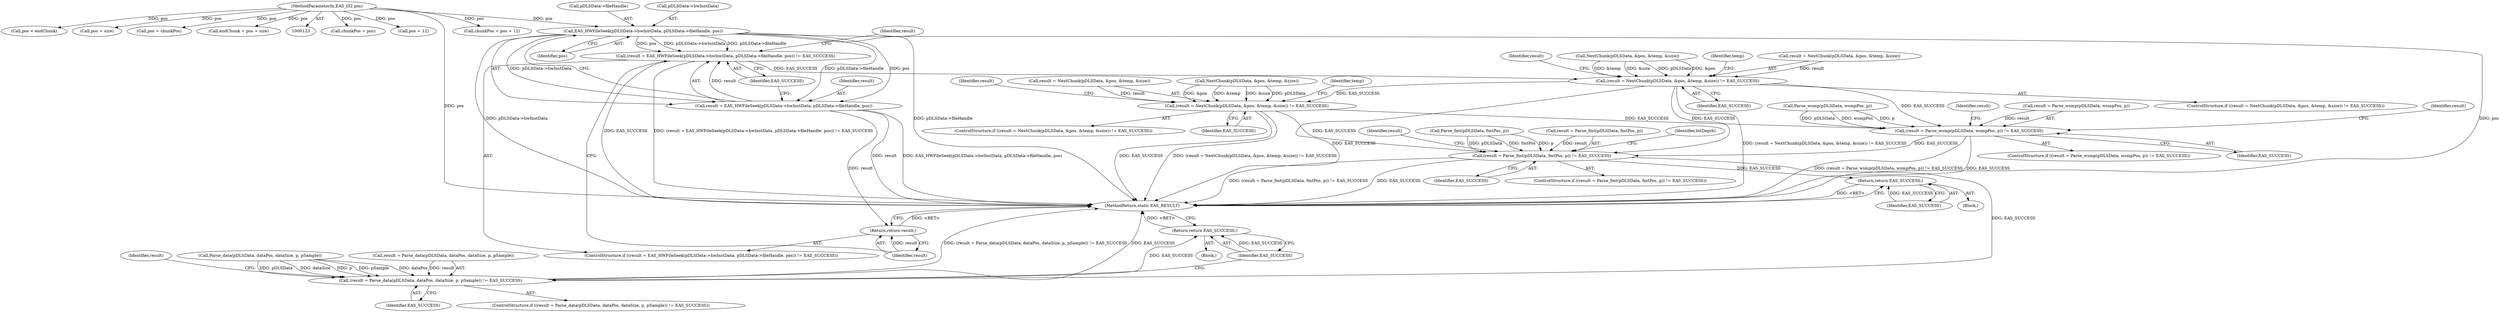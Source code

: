 digraph "0_Android_e999f077f6ef59d20282f1e04786816a31fb8be6@pointer" {
"1000161" [label="(Call,EAS_HWFileSeek(pDLSData->hwInstData, pDLSData->fileHandle, pos))"];
"1000125" [label="(MethodParameterIn,EAS_I32 pos)"];
"1000158" [label="(Call,(result = EAS_HWFileSeek(pDLSData->hwInstData, pDLSData->fileHandle, pos)) != EAS_SUCCESS)"];
"1000173" [label="(Call,(result = NextChunk(pDLSData, &pos, &temp, &size)) != EAS_SUCCESS)"];
"1000212" [label="(Call,(result = NextChunk(pDLSData, &pos, &temp, &size)) != EAS_SUCCESS)"];
"1000328" [label="(Call,(result = Parse_wsmp(pDLSData, wsmpPos, p)) != EAS_SUCCESS)"];
"1000339" [label="(Call,(result = Parse_fmt(pDLSData, fmtPos, p)) != EAS_SUCCESS)"];
"1000413" [label="(Return,return EAS_SUCCESS;)"];
"1000468" [label="(Call,(result = Parse_data(pDLSData, dataPos, dataSize, p, pSample)) != EAS_SUCCESS)"];
"1000480" [label="(Return,return EAS_SUCCESS;)"];
"1000159" [label="(Call,result = EAS_HWFileSeek(pDLSData->hwInstData, pDLSData->fileHandle, pos))"];
"1000170" [label="(Return,return result;)"];
"1000342" [label="(Call,Parse_fmt(pDLSData, fmtPos, p))"];
"1000159" [label="(Call,result = EAS_HWFileSeek(pDLSData->hwInstData, pDLSData->fileHandle, pos))"];
"1000208" [label="(Call,chunkPos = pos)"];
"1000170" [label="(Return,return result;)"];
"1000212" [label="(Call,(result = NextChunk(pDLSData, &pos, &temp, &size)) != EAS_SUCCESS)"];
"1000158" [label="(Call,(result = EAS_HWFileSeek(pDLSData->hwInstData, pDLSData->fileHandle, pos)) != EAS_SUCCESS)"];
"1000405" [label="(Block,)"];
"1000414" [label="(Identifier,EAS_SUCCESS)"];
"1000162" [label="(Call,pDLSData->hwInstData)"];
"1000227" [label="(Identifier,temp)"];
"1000480" [label="(Return,return EAS_SUCCESS;)"];
"1000340" [label="(Call,result = Parse_fmt(pDLSData, fmtPos, p))"];
"1000174" [label="(Call,result = NextChunk(pDLSData, &pos, &temp, &size))"];
"1000223" [label="(Identifier,EAS_SUCCESS)"];
"1000169" [label="(Identifier,EAS_SUCCESS)"];
"1000186" [label="(Identifier,result)"];
"1000184" [label="(Identifier,EAS_SUCCESS)"];
"1000351" [label="(Identifier,bitDepth)"];
"1000189" [label="(Identifier,temp)"];
"1000172" [label="(ControlStructure,if ((result = NextChunk(pDLSData, &pos, &temp, &size)) != EAS_SUCCESS))"];
"1000331" [label="(Call,Parse_wsmp(pDLSData, wsmpPos, p))"];
"1000225" [label="(Identifier,result)"];
"1000327" [label="(ControlStructure,if ((result = Parse_wsmp(pDLSData, wsmpPos, p)) != EAS_SUCCESS))"];
"1000175" [label="(Identifier,result)"];
"1000213" [label="(Call,result = NextChunk(pDLSData, &pos, &temp, &size))"];
"1000479" [label="(Identifier,result)"];
"1000348" [label="(Identifier,result)"];
"1000215" [label="(Call,NextChunk(pDLSData, &pos, &temp, &size))"];
"1000482" [label="(MethodReturn,static EAS_RESULT)"];
"1000338" [label="(ControlStructure,if ((result = Parse_fmt(pDLSData, fmtPos, p)) != EAS_SUCCESS))"];
"1000160" [label="(Identifier,result)"];
"1000328" [label="(Call,(result = Parse_wsmp(pDLSData, wsmpPos, p)) != EAS_SUCCESS)"];
"1000154" [label="(Call,pos + 12)"];
"1000477" [label="(Identifier,EAS_SUCCESS)"];
"1000467" [label="(ControlStructure,if ((result = Parse_data(pDLSData, dataPos, dataSize, p, pSample)) != EAS_SUCCESS))"];
"1000161" [label="(Call,EAS_HWFileSeek(pDLSData->hwInstData, pDLSData->fileHandle, pos))"];
"1000468" [label="(Call,(result = Parse_data(pDLSData, dataPos, dataSize, p, pSample)) != EAS_SUCCESS)"];
"1000127" [label="(Block,)"];
"1000152" [label="(Call,chunkPos = pos + 12)"];
"1000157" [label="(ControlStructure,if ((result = EAS_HWFileSeek(pDLSData->hwInstData, pDLSData->fileHandle, pos)) != EAS_SUCCESS))"];
"1000211" [label="(ControlStructure,if ((result = NextChunk(pDLSData, &pos, &temp, &size)) != EAS_SUCCESS))"];
"1000481" [label="(Identifier,EAS_SUCCESS)"];
"1000176" [label="(Call,NextChunk(pDLSData, &pos, &temp, &size))"];
"1000204" [label="(Call,pos < endChunk)"];
"1000165" [label="(Call,pDLSData->fileHandle)"];
"1000413" [label="(Return,return EAS_SUCCESS;)"];
"1000335" [label="(Identifier,EAS_SUCCESS)"];
"1000471" [label="(Call,Parse_data(pDLSData, dataPos, dataSize, p, pSample))"];
"1000200" [label="(Call,pos + size)"];
"1000341" [label="(Identifier,result)"];
"1000125" [label="(MethodParameterIn,EAS_I32 pos)"];
"1000469" [label="(Call,result = Parse_data(pDLSData, dataPos, dataSize, p, pSample))"];
"1000195" [label="(Call,pos = chunkPos)"];
"1000329" [label="(Call,result = Parse_wsmp(pDLSData, wsmpPos, p))"];
"1000168" [label="(Identifier,pos)"];
"1000337" [label="(Identifier,result)"];
"1000173" [label="(Call,(result = NextChunk(pDLSData, &pos, &temp, &size)) != EAS_SUCCESS)"];
"1000198" [label="(Call,endChunk = pos + size)"];
"1000339" [label="(Call,(result = Parse_fmt(pDLSData, fmtPos, p)) != EAS_SUCCESS)"];
"1000346" [label="(Identifier,EAS_SUCCESS)"];
"1000171" [label="(Identifier,result)"];
"1000161" -> "1000159"  [label="AST: "];
"1000161" -> "1000168"  [label="CFG: "];
"1000162" -> "1000161"  [label="AST: "];
"1000165" -> "1000161"  [label="AST: "];
"1000168" -> "1000161"  [label="AST: "];
"1000159" -> "1000161"  [label="CFG: "];
"1000161" -> "1000482"  [label="DDG: pos"];
"1000161" -> "1000482"  [label="DDG: pDLSData->hwInstData"];
"1000161" -> "1000482"  [label="DDG: pDLSData->fileHandle"];
"1000161" -> "1000158"  [label="DDG: pDLSData->hwInstData"];
"1000161" -> "1000158"  [label="DDG: pDLSData->fileHandle"];
"1000161" -> "1000158"  [label="DDG: pos"];
"1000161" -> "1000159"  [label="DDG: pDLSData->hwInstData"];
"1000161" -> "1000159"  [label="DDG: pDLSData->fileHandle"];
"1000161" -> "1000159"  [label="DDG: pos"];
"1000125" -> "1000161"  [label="DDG: pos"];
"1000125" -> "1000123"  [label="AST: "];
"1000125" -> "1000482"  [label="DDG: pos"];
"1000125" -> "1000152"  [label="DDG: pos"];
"1000125" -> "1000154"  [label="DDG: pos"];
"1000125" -> "1000195"  [label="DDG: pos"];
"1000125" -> "1000198"  [label="DDG: pos"];
"1000125" -> "1000200"  [label="DDG: pos"];
"1000125" -> "1000204"  [label="DDG: pos"];
"1000125" -> "1000208"  [label="DDG: pos"];
"1000158" -> "1000157"  [label="AST: "];
"1000158" -> "1000169"  [label="CFG: "];
"1000159" -> "1000158"  [label="AST: "];
"1000169" -> "1000158"  [label="AST: "];
"1000171" -> "1000158"  [label="CFG: "];
"1000175" -> "1000158"  [label="CFG: "];
"1000158" -> "1000482"  [label="DDG: EAS_SUCCESS"];
"1000158" -> "1000482"  [label="DDG: (result = EAS_HWFileSeek(pDLSData->hwInstData, pDLSData->fileHandle, pos)) != EAS_SUCCESS"];
"1000159" -> "1000158"  [label="DDG: result"];
"1000158" -> "1000173"  [label="DDG: EAS_SUCCESS"];
"1000173" -> "1000172"  [label="AST: "];
"1000173" -> "1000184"  [label="CFG: "];
"1000174" -> "1000173"  [label="AST: "];
"1000184" -> "1000173"  [label="AST: "];
"1000186" -> "1000173"  [label="CFG: "];
"1000189" -> "1000173"  [label="CFG: "];
"1000173" -> "1000482"  [label="DDG: EAS_SUCCESS"];
"1000173" -> "1000482"  [label="DDG: (result = NextChunk(pDLSData, &pos, &temp, &size)) != EAS_SUCCESS"];
"1000174" -> "1000173"  [label="DDG: result"];
"1000176" -> "1000173"  [label="DDG: pDLSData"];
"1000176" -> "1000173"  [label="DDG: &pos"];
"1000176" -> "1000173"  [label="DDG: &temp"];
"1000176" -> "1000173"  [label="DDG: &size"];
"1000173" -> "1000212"  [label="DDG: EAS_SUCCESS"];
"1000173" -> "1000328"  [label="DDG: EAS_SUCCESS"];
"1000173" -> "1000339"  [label="DDG: EAS_SUCCESS"];
"1000212" -> "1000211"  [label="AST: "];
"1000212" -> "1000223"  [label="CFG: "];
"1000213" -> "1000212"  [label="AST: "];
"1000223" -> "1000212"  [label="AST: "];
"1000225" -> "1000212"  [label="CFG: "];
"1000227" -> "1000212"  [label="CFG: "];
"1000212" -> "1000482"  [label="DDG: EAS_SUCCESS"];
"1000212" -> "1000482"  [label="DDG: (result = NextChunk(pDLSData, &pos, &temp, &size)) != EAS_SUCCESS"];
"1000213" -> "1000212"  [label="DDG: result"];
"1000215" -> "1000212"  [label="DDG: pDLSData"];
"1000215" -> "1000212"  [label="DDG: &pos"];
"1000215" -> "1000212"  [label="DDG: &temp"];
"1000215" -> "1000212"  [label="DDG: &size"];
"1000212" -> "1000328"  [label="DDG: EAS_SUCCESS"];
"1000212" -> "1000339"  [label="DDG: EAS_SUCCESS"];
"1000328" -> "1000327"  [label="AST: "];
"1000328" -> "1000335"  [label="CFG: "];
"1000329" -> "1000328"  [label="AST: "];
"1000335" -> "1000328"  [label="AST: "];
"1000337" -> "1000328"  [label="CFG: "];
"1000341" -> "1000328"  [label="CFG: "];
"1000328" -> "1000482"  [label="DDG: (result = Parse_wsmp(pDLSData, wsmpPos, p)) != EAS_SUCCESS"];
"1000328" -> "1000482"  [label="DDG: EAS_SUCCESS"];
"1000329" -> "1000328"  [label="DDG: result"];
"1000331" -> "1000328"  [label="DDG: pDLSData"];
"1000331" -> "1000328"  [label="DDG: wsmpPos"];
"1000331" -> "1000328"  [label="DDG: p"];
"1000328" -> "1000339"  [label="DDG: EAS_SUCCESS"];
"1000339" -> "1000338"  [label="AST: "];
"1000339" -> "1000346"  [label="CFG: "];
"1000340" -> "1000339"  [label="AST: "];
"1000346" -> "1000339"  [label="AST: "];
"1000348" -> "1000339"  [label="CFG: "];
"1000351" -> "1000339"  [label="CFG: "];
"1000339" -> "1000482"  [label="DDG: (result = Parse_fmt(pDLSData, fmtPos, p)) != EAS_SUCCESS"];
"1000339" -> "1000482"  [label="DDG: EAS_SUCCESS"];
"1000340" -> "1000339"  [label="DDG: result"];
"1000342" -> "1000339"  [label="DDG: pDLSData"];
"1000342" -> "1000339"  [label="DDG: fmtPos"];
"1000342" -> "1000339"  [label="DDG: p"];
"1000339" -> "1000413"  [label="DDG: EAS_SUCCESS"];
"1000339" -> "1000468"  [label="DDG: EAS_SUCCESS"];
"1000413" -> "1000405"  [label="AST: "];
"1000413" -> "1000414"  [label="CFG: "];
"1000414" -> "1000413"  [label="AST: "];
"1000482" -> "1000413"  [label="CFG: "];
"1000413" -> "1000482"  [label="DDG: <RET>"];
"1000414" -> "1000413"  [label="DDG: EAS_SUCCESS"];
"1000468" -> "1000467"  [label="AST: "];
"1000468" -> "1000477"  [label="CFG: "];
"1000469" -> "1000468"  [label="AST: "];
"1000477" -> "1000468"  [label="AST: "];
"1000479" -> "1000468"  [label="CFG: "];
"1000481" -> "1000468"  [label="CFG: "];
"1000468" -> "1000482"  [label="DDG: (result = Parse_data(pDLSData, dataPos, dataSize, p, pSample)) != EAS_SUCCESS"];
"1000468" -> "1000482"  [label="DDG: EAS_SUCCESS"];
"1000469" -> "1000468"  [label="DDG: result"];
"1000471" -> "1000468"  [label="DDG: dataSize"];
"1000471" -> "1000468"  [label="DDG: p"];
"1000471" -> "1000468"  [label="DDG: pSample"];
"1000471" -> "1000468"  [label="DDG: dataPos"];
"1000471" -> "1000468"  [label="DDG: pDLSData"];
"1000468" -> "1000480"  [label="DDG: EAS_SUCCESS"];
"1000480" -> "1000127"  [label="AST: "];
"1000480" -> "1000481"  [label="CFG: "];
"1000481" -> "1000480"  [label="AST: "];
"1000482" -> "1000480"  [label="CFG: "];
"1000480" -> "1000482"  [label="DDG: <RET>"];
"1000481" -> "1000480"  [label="DDG: EAS_SUCCESS"];
"1000160" -> "1000159"  [label="AST: "];
"1000169" -> "1000159"  [label="CFG: "];
"1000159" -> "1000482"  [label="DDG: result"];
"1000159" -> "1000482"  [label="DDG: EAS_HWFileSeek(pDLSData->hwInstData, pDLSData->fileHandle, pos)"];
"1000159" -> "1000170"  [label="DDG: result"];
"1000170" -> "1000157"  [label="AST: "];
"1000170" -> "1000171"  [label="CFG: "];
"1000171" -> "1000170"  [label="AST: "];
"1000482" -> "1000170"  [label="CFG: "];
"1000170" -> "1000482"  [label="DDG: <RET>"];
"1000171" -> "1000170"  [label="DDG: result"];
}
